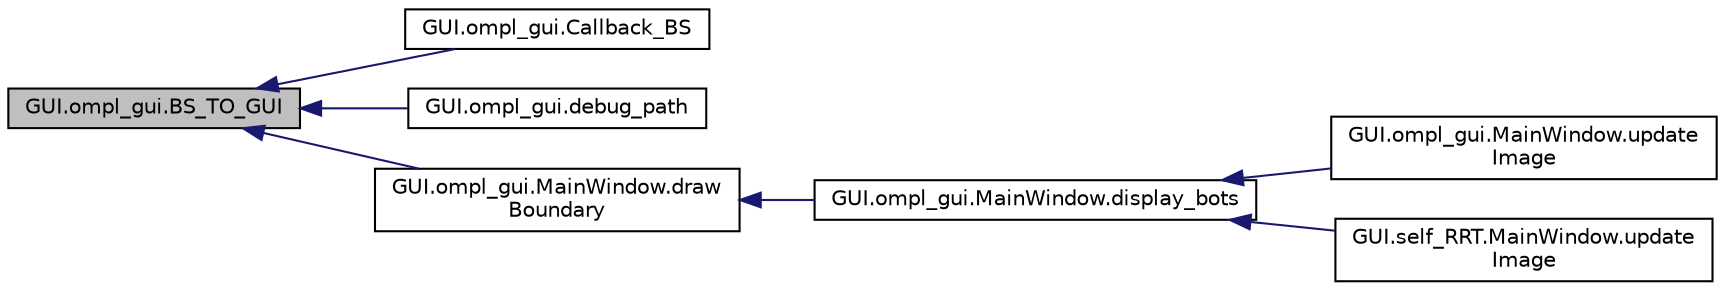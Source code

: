 digraph "GUI.ompl_gui.BS_TO_GUI"
{
 // INTERACTIVE_SVG=YES
  edge [fontname="Helvetica",fontsize="10",labelfontname="Helvetica",labelfontsize="10"];
  node [fontname="Helvetica",fontsize="10",shape=record];
  rankdir="LR";
  Node1 [label="GUI.ompl_gui.BS_TO_GUI",height=0.2,width=0.4,color="black", fillcolor="grey75", style="filled", fontcolor="black"];
  Node1 -> Node2 [dir="back",color="midnightblue",fontsize="10",style="solid",fontname="Helvetica"];
  Node2 [label="GUI.ompl_gui.Callback_BS",height=0.2,width=0.4,color="black", fillcolor="white", style="filled",URL="$d8/dba/namespace_g_u_i_1_1ompl__gui.html#ad21d307548aeadcb326a2f2d94c2b40a"];
  Node1 -> Node3 [dir="back",color="midnightblue",fontsize="10",style="solid",fontname="Helvetica"];
  Node3 [label="GUI.ompl_gui.debug_path",height=0.2,width=0.4,color="black", fillcolor="white", style="filled",URL="$d8/dba/namespace_g_u_i_1_1ompl__gui.html#ab9aa55bad129fe4fa39862f7e1669154"];
  Node1 -> Node4 [dir="back",color="midnightblue",fontsize="10",style="solid",fontname="Helvetica"];
  Node4 [label="GUI.ompl_gui.MainWindow.draw\lBoundary",height=0.2,width=0.4,color="black", fillcolor="white", style="filled",URL="$da/d05/class_g_u_i_1_1ompl__gui_1_1_main_window.html#af9116c0c900889bab81309396d05fe3d"];
  Node4 -> Node5 [dir="back",color="midnightblue",fontsize="10",style="solid",fontname="Helvetica"];
  Node5 [label="GUI.ompl_gui.MainWindow.display_bots",height=0.2,width=0.4,color="black", fillcolor="white", style="filled",URL="$da/d05/class_g_u_i_1_1ompl__gui_1_1_main_window.html#a01bdb5a8247fad9b4e173548db133077"];
  Node5 -> Node6 [dir="back",color="midnightblue",fontsize="10",style="solid",fontname="Helvetica"];
  Node6 [label="GUI.ompl_gui.MainWindow.update\lImage",height=0.2,width=0.4,color="black", fillcolor="white", style="filled",URL="$da/d05/class_g_u_i_1_1ompl__gui_1_1_main_window.html#a7127e3a639274168d09f034486142bb4"];
  Node5 -> Node7 [dir="back",color="midnightblue",fontsize="10",style="solid",fontname="Helvetica"];
  Node7 [label="GUI.self_RRT.MainWindow.update\lImage",height=0.2,width=0.4,color="black", fillcolor="white", style="filled",URL="$d6/dc8/class_g_u_i_1_1self___r_r_t_1_1_main_window.html#a84619e737131300c9dcd7b9470db41a6"];
}
